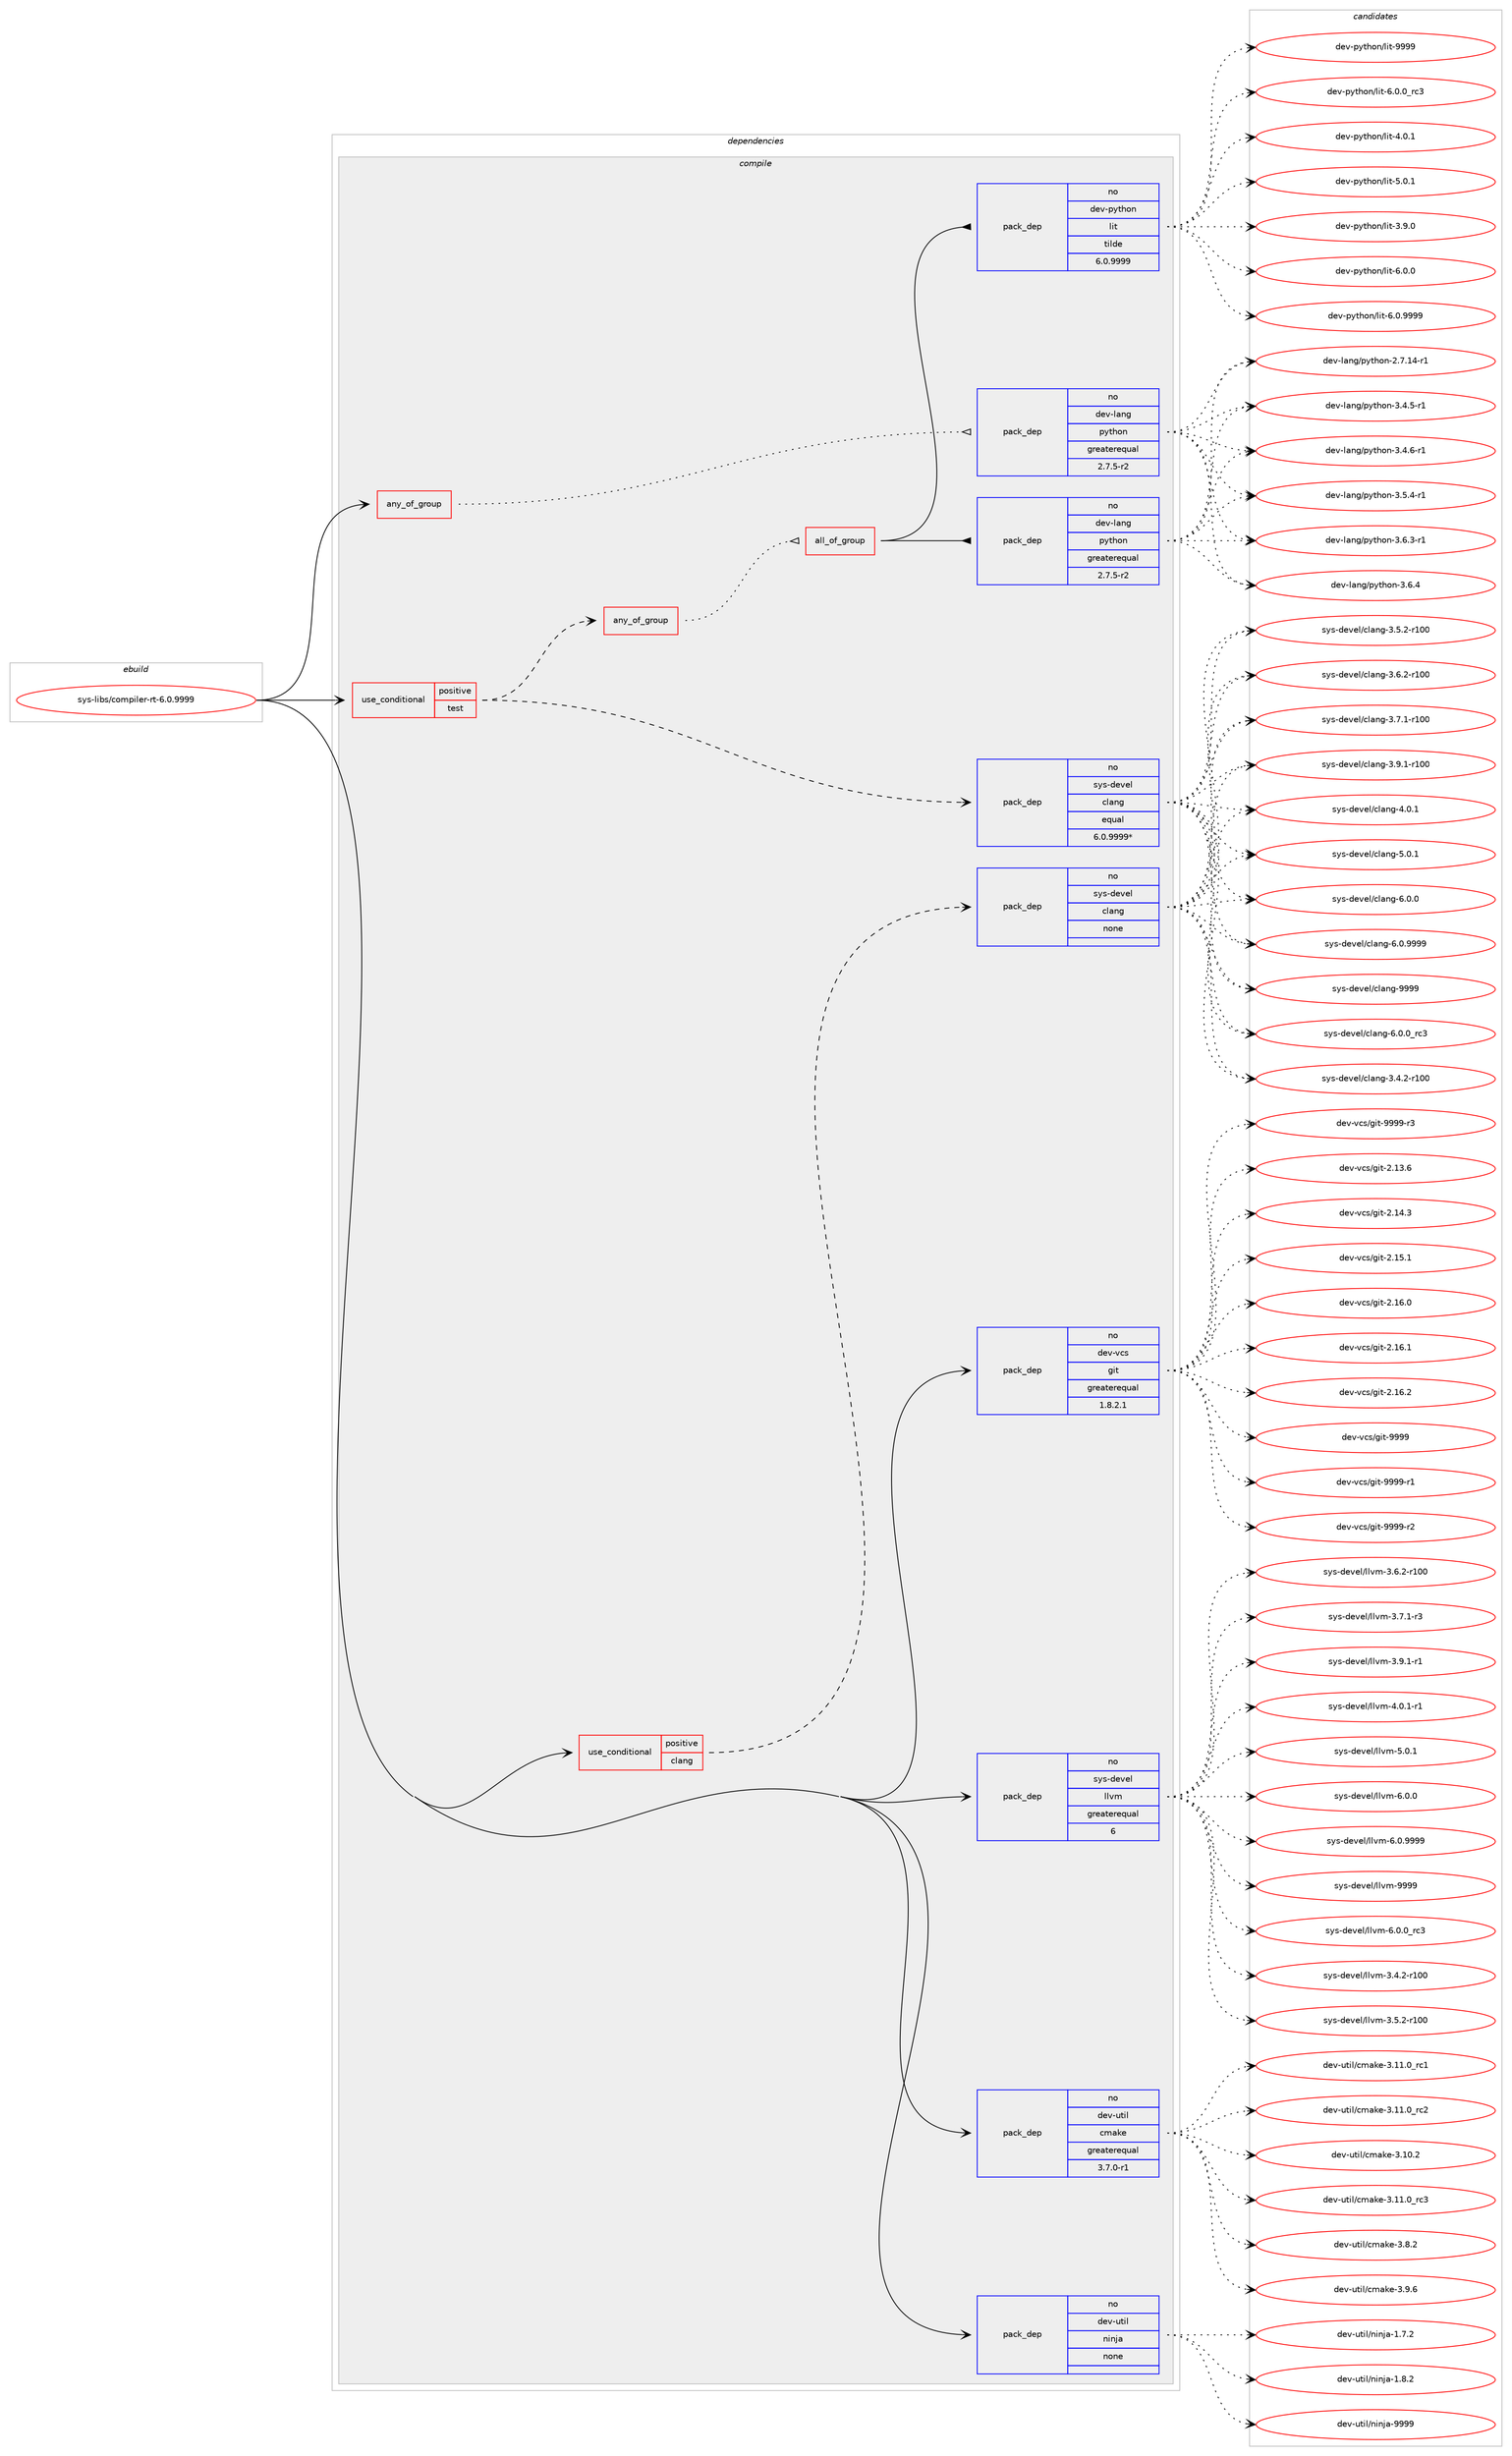 digraph prolog {

# *************
# Graph options
# *************

newrank=true;
concentrate=true;
compound=true;
graph [rankdir=LR,fontname=Helvetica,fontsize=10,ranksep=1.5];#, ranksep=2.5, nodesep=0.2];
edge  [arrowhead=vee];
node  [fontname=Helvetica,fontsize=10];

# **********
# The ebuild
# **********

subgraph cluster_leftcol {
color=gray;
rank=same;
label=<<i>ebuild</i>>;
id [label="sys-libs/compiler-rt-6.0.9999", color=red, width=4, href="../sys-libs/compiler-rt-6.0.9999.svg"];
}

# ****************
# The dependencies
# ****************

subgraph cluster_midcol {
color=gray;
label=<<i>dependencies</i>>;
subgraph cluster_compile {
fillcolor="#eeeeee";
style=filled;
label=<<i>compile</i>>;
subgraph any62 {
dependency7272 [label=<<TABLE BORDER="0" CELLBORDER="1" CELLSPACING="0" CELLPADDING="4"><TR><TD CELLPADDING="10">any_of_group</TD></TR></TABLE>>, shape=none, color=red];subgraph pack6402 {
dependency7273 [label=<<TABLE BORDER="0" CELLBORDER="1" CELLSPACING="0" CELLPADDING="4" WIDTH="220"><TR><TD ROWSPAN="6" CELLPADDING="30">pack_dep</TD></TR><TR><TD WIDTH="110">no</TD></TR><TR><TD>dev-lang</TD></TR><TR><TD>python</TD></TR><TR><TD>greaterequal</TD></TR><TR><TD>2.7.5-r2</TD></TR></TABLE>>, shape=none, color=blue];
}
dependency7272:e -> dependency7273:w [weight=20,style="dotted",arrowhead="oinv"];
}
id:e -> dependency7272:w [weight=20,style="solid",arrowhead="vee"];
subgraph cond807 {
dependency7274 [label=<<TABLE BORDER="0" CELLBORDER="1" CELLSPACING="0" CELLPADDING="4"><TR><TD ROWSPAN="3" CELLPADDING="10">use_conditional</TD></TR><TR><TD>positive</TD></TR><TR><TD>clang</TD></TR></TABLE>>, shape=none, color=red];
subgraph pack6403 {
dependency7275 [label=<<TABLE BORDER="0" CELLBORDER="1" CELLSPACING="0" CELLPADDING="4" WIDTH="220"><TR><TD ROWSPAN="6" CELLPADDING="30">pack_dep</TD></TR><TR><TD WIDTH="110">no</TD></TR><TR><TD>sys-devel</TD></TR><TR><TD>clang</TD></TR><TR><TD>none</TD></TR><TR><TD></TD></TR></TABLE>>, shape=none, color=blue];
}
dependency7274:e -> dependency7275:w [weight=20,style="dashed",arrowhead="vee"];
}
id:e -> dependency7274:w [weight=20,style="solid",arrowhead="vee"];
subgraph cond808 {
dependency7276 [label=<<TABLE BORDER="0" CELLBORDER="1" CELLSPACING="0" CELLPADDING="4"><TR><TD ROWSPAN="3" CELLPADDING="10">use_conditional</TD></TR><TR><TD>positive</TD></TR><TR><TD>test</TD></TR></TABLE>>, shape=none, color=red];
subgraph any63 {
dependency7277 [label=<<TABLE BORDER="0" CELLBORDER="1" CELLSPACING="0" CELLPADDING="4"><TR><TD CELLPADDING="10">any_of_group</TD></TR></TABLE>>, shape=none, color=red];subgraph all4 {
dependency7278 [label=<<TABLE BORDER="0" CELLBORDER="1" CELLSPACING="0" CELLPADDING="4"><TR><TD CELLPADDING="10">all_of_group</TD></TR></TABLE>>, shape=none, color=red];subgraph pack6404 {
dependency7279 [label=<<TABLE BORDER="0" CELLBORDER="1" CELLSPACING="0" CELLPADDING="4" WIDTH="220"><TR><TD ROWSPAN="6" CELLPADDING="30">pack_dep</TD></TR><TR><TD WIDTH="110">no</TD></TR><TR><TD>dev-lang</TD></TR><TR><TD>python</TD></TR><TR><TD>greaterequal</TD></TR><TR><TD>2.7.5-r2</TD></TR></TABLE>>, shape=none, color=blue];
}
dependency7278:e -> dependency7279:w [weight=20,style="solid",arrowhead="inv"];
subgraph pack6405 {
dependency7280 [label=<<TABLE BORDER="0" CELLBORDER="1" CELLSPACING="0" CELLPADDING="4" WIDTH="220"><TR><TD ROWSPAN="6" CELLPADDING="30">pack_dep</TD></TR><TR><TD WIDTH="110">no</TD></TR><TR><TD>dev-python</TD></TR><TR><TD>lit</TD></TR><TR><TD>tilde</TD></TR><TR><TD>6.0.9999</TD></TR></TABLE>>, shape=none, color=blue];
}
dependency7278:e -> dependency7280:w [weight=20,style="solid",arrowhead="inv"];
}
dependency7277:e -> dependency7278:w [weight=20,style="dotted",arrowhead="oinv"];
}
dependency7276:e -> dependency7277:w [weight=20,style="dashed",arrowhead="vee"];
subgraph pack6406 {
dependency7281 [label=<<TABLE BORDER="0" CELLBORDER="1" CELLSPACING="0" CELLPADDING="4" WIDTH="220"><TR><TD ROWSPAN="6" CELLPADDING="30">pack_dep</TD></TR><TR><TD WIDTH="110">no</TD></TR><TR><TD>sys-devel</TD></TR><TR><TD>clang</TD></TR><TR><TD>equal</TD></TR><TR><TD>6.0.9999*</TD></TR></TABLE>>, shape=none, color=blue];
}
dependency7276:e -> dependency7281:w [weight=20,style="dashed",arrowhead="vee"];
}
id:e -> dependency7276:w [weight=20,style="solid",arrowhead="vee"];
subgraph pack6407 {
dependency7282 [label=<<TABLE BORDER="0" CELLBORDER="1" CELLSPACING="0" CELLPADDING="4" WIDTH="220"><TR><TD ROWSPAN="6" CELLPADDING="30">pack_dep</TD></TR><TR><TD WIDTH="110">no</TD></TR><TR><TD>dev-util</TD></TR><TR><TD>cmake</TD></TR><TR><TD>greaterequal</TD></TR><TR><TD>3.7.0-r1</TD></TR></TABLE>>, shape=none, color=blue];
}
id:e -> dependency7282:w [weight=20,style="solid",arrowhead="vee"];
subgraph pack6408 {
dependency7283 [label=<<TABLE BORDER="0" CELLBORDER="1" CELLSPACING="0" CELLPADDING="4" WIDTH="220"><TR><TD ROWSPAN="6" CELLPADDING="30">pack_dep</TD></TR><TR><TD WIDTH="110">no</TD></TR><TR><TD>dev-util</TD></TR><TR><TD>ninja</TD></TR><TR><TD>none</TD></TR><TR><TD></TD></TR></TABLE>>, shape=none, color=blue];
}
id:e -> dependency7283:w [weight=20,style="solid",arrowhead="vee"];
subgraph pack6409 {
dependency7284 [label=<<TABLE BORDER="0" CELLBORDER="1" CELLSPACING="0" CELLPADDING="4" WIDTH="220"><TR><TD ROWSPAN="6" CELLPADDING="30">pack_dep</TD></TR><TR><TD WIDTH="110">no</TD></TR><TR><TD>dev-vcs</TD></TR><TR><TD>git</TD></TR><TR><TD>greaterequal</TD></TR><TR><TD>1.8.2.1</TD></TR></TABLE>>, shape=none, color=blue];
}
id:e -> dependency7284:w [weight=20,style="solid",arrowhead="vee"];
subgraph pack6410 {
dependency7285 [label=<<TABLE BORDER="0" CELLBORDER="1" CELLSPACING="0" CELLPADDING="4" WIDTH="220"><TR><TD ROWSPAN="6" CELLPADDING="30">pack_dep</TD></TR><TR><TD WIDTH="110">no</TD></TR><TR><TD>sys-devel</TD></TR><TR><TD>llvm</TD></TR><TR><TD>greaterequal</TD></TR><TR><TD>6</TD></TR></TABLE>>, shape=none, color=blue];
}
id:e -> dependency7285:w [weight=20,style="solid",arrowhead="vee"];
}
subgraph cluster_compileandrun {
fillcolor="#eeeeee";
style=filled;
label=<<i>compile and run</i>>;
}
subgraph cluster_run {
fillcolor="#eeeeee";
style=filled;
label=<<i>run</i>>;
}
}

# **************
# The candidates
# **************

subgraph cluster_choices {
rank=same;
color=gray;
label=<<i>candidates</i>>;

subgraph choice6402 {
color=black;
nodesep=1;
choice100101118451089711010347112121116104111110455046554649524511449 [label="dev-lang/python-2.7.14-r1", color=red, width=4,href="../dev-lang/python-2.7.14-r1.svg"];
choice1001011184510897110103471121211161041111104551465246534511449 [label="dev-lang/python-3.4.5-r1", color=red, width=4,href="../dev-lang/python-3.4.5-r1.svg"];
choice1001011184510897110103471121211161041111104551465246544511449 [label="dev-lang/python-3.4.6-r1", color=red, width=4,href="../dev-lang/python-3.4.6-r1.svg"];
choice1001011184510897110103471121211161041111104551465346524511449 [label="dev-lang/python-3.5.4-r1", color=red, width=4,href="../dev-lang/python-3.5.4-r1.svg"];
choice1001011184510897110103471121211161041111104551465446514511449 [label="dev-lang/python-3.6.3-r1", color=red, width=4,href="../dev-lang/python-3.6.3-r1.svg"];
choice100101118451089711010347112121116104111110455146544652 [label="dev-lang/python-3.6.4", color=red, width=4,href="../dev-lang/python-3.6.4.svg"];
dependency7273:e -> choice100101118451089711010347112121116104111110455046554649524511449:w [style=dotted,weight="100"];
dependency7273:e -> choice1001011184510897110103471121211161041111104551465246534511449:w [style=dotted,weight="100"];
dependency7273:e -> choice1001011184510897110103471121211161041111104551465246544511449:w [style=dotted,weight="100"];
dependency7273:e -> choice1001011184510897110103471121211161041111104551465346524511449:w [style=dotted,weight="100"];
dependency7273:e -> choice1001011184510897110103471121211161041111104551465446514511449:w [style=dotted,weight="100"];
dependency7273:e -> choice100101118451089711010347112121116104111110455146544652:w [style=dotted,weight="100"];
}
subgraph choice6403 {
color=black;
nodesep=1;
choice11512111545100101118101108479910897110103455446484648951149951 [label="sys-devel/clang-6.0.0_rc3", color=red, width=4,href="../sys-devel/clang-6.0.0_rc3.svg"];
choice1151211154510010111810110847991089711010345514652465045114494848 [label="sys-devel/clang-3.4.2-r100", color=red, width=4,href="../sys-devel/clang-3.4.2-r100.svg"];
choice1151211154510010111810110847991089711010345514653465045114494848 [label="sys-devel/clang-3.5.2-r100", color=red, width=4,href="../sys-devel/clang-3.5.2-r100.svg"];
choice1151211154510010111810110847991089711010345514654465045114494848 [label="sys-devel/clang-3.6.2-r100", color=red, width=4,href="../sys-devel/clang-3.6.2-r100.svg"];
choice1151211154510010111810110847991089711010345514655464945114494848 [label="sys-devel/clang-3.7.1-r100", color=red, width=4,href="../sys-devel/clang-3.7.1-r100.svg"];
choice1151211154510010111810110847991089711010345514657464945114494848 [label="sys-devel/clang-3.9.1-r100", color=red, width=4,href="../sys-devel/clang-3.9.1-r100.svg"];
choice11512111545100101118101108479910897110103455246484649 [label="sys-devel/clang-4.0.1", color=red, width=4,href="../sys-devel/clang-4.0.1.svg"];
choice11512111545100101118101108479910897110103455346484649 [label="sys-devel/clang-5.0.1", color=red, width=4,href="../sys-devel/clang-5.0.1.svg"];
choice11512111545100101118101108479910897110103455446484648 [label="sys-devel/clang-6.0.0", color=red, width=4,href="../sys-devel/clang-6.0.0.svg"];
choice11512111545100101118101108479910897110103455446484657575757 [label="sys-devel/clang-6.0.9999", color=red, width=4,href="../sys-devel/clang-6.0.9999.svg"];
choice115121115451001011181011084799108971101034557575757 [label="sys-devel/clang-9999", color=red, width=4,href="../sys-devel/clang-9999.svg"];
dependency7275:e -> choice11512111545100101118101108479910897110103455446484648951149951:w [style=dotted,weight="100"];
dependency7275:e -> choice1151211154510010111810110847991089711010345514652465045114494848:w [style=dotted,weight="100"];
dependency7275:e -> choice1151211154510010111810110847991089711010345514653465045114494848:w [style=dotted,weight="100"];
dependency7275:e -> choice1151211154510010111810110847991089711010345514654465045114494848:w [style=dotted,weight="100"];
dependency7275:e -> choice1151211154510010111810110847991089711010345514655464945114494848:w [style=dotted,weight="100"];
dependency7275:e -> choice1151211154510010111810110847991089711010345514657464945114494848:w [style=dotted,weight="100"];
dependency7275:e -> choice11512111545100101118101108479910897110103455246484649:w [style=dotted,weight="100"];
dependency7275:e -> choice11512111545100101118101108479910897110103455346484649:w [style=dotted,weight="100"];
dependency7275:e -> choice11512111545100101118101108479910897110103455446484648:w [style=dotted,weight="100"];
dependency7275:e -> choice11512111545100101118101108479910897110103455446484657575757:w [style=dotted,weight="100"];
dependency7275:e -> choice115121115451001011181011084799108971101034557575757:w [style=dotted,weight="100"];
}
subgraph choice6404 {
color=black;
nodesep=1;
choice100101118451089711010347112121116104111110455046554649524511449 [label="dev-lang/python-2.7.14-r1", color=red, width=4,href="../dev-lang/python-2.7.14-r1.svg"];
choice1001011184510897110103471121211161041111104551465246534511449 [label="dev-lang/python-3.4.5-r1", color=red, width=4,href="../dev-lang/python-3.4.5-r1.svg"];
choice1001011184510897110103471121211161041111104551465246544511449 [label="dev-lang/python-3.4.6-r1", color=red, width=4,href="../dev-lang/python-3.4.6-r1.svg"];
choice1001011184510897110103471121211161041111104551465346524511449 [label="dev-lang/python-3.5.4-r1", color=red, width=4,href="../dev-lang/python-3.5.4-r1.svg"];
choice1001011184510897110103471121211161041111104551465446514511449 [label="dev-lang/python-3.6.3-r1", color=red, width=4,href="../dev-lang/python-3.6.3-r1.svg"];
choice100101118451089711010347112121116104111110455146544652 [label="dev-lang/python-3.6.4", color=red, width=4,href="../dev-lang/python-3.6.4.svg"];
dependency7279:e -> choice100101118451089711010347112121116104111110455046554649524511449:w [style=dotted,weight="100"];
dependency7279:e -> choice1001011184510897110103471121211161041111104551465246534511449:w [style=dotted,weight="100"];
dependency7279:e -> choice1001011184510897110103471121211161041111104551465246544511449:w [style=dotted,weight="100"];
dependency7279:e -> choice1001011184510897110103471121211161041111104551465346524511449:w [style=dotted,weight="100"];
dependency7279:e -> choice1001011184510897110103471121211161041111104551465446514511449:w [style=dotted,weight="100"];
dependency7279:e -> choice100101118451089711010347112121116104111110455146544652:w [style=dotted,weight="100"];
}
subgraph choice6405 {
color=black;
nodesep=1;
choice1001011184511212111610411111047108105116455446484648951149951 [label="dev-python/lit-6.0.0_rc3", color=red, width=4,href="../dev-python/lit-6.0.0_rc3.svg"];
choice1001011184511212111610411111047108105116455146574648 [label="dev-python/lit-3.9.0", color=red, width=4,href="../dev-python/lit-3.9.0.svg"];
choice1001011184511212111610411111047108105116455246484649 [label="dev-python/lit-4.0.1", color=red, width=4,href="../dev-python/lit-4.0.1.svg"];
choice1001011184511212111610411111047108105116455346484649 [label="dev-python/lit-5.0.1", color=red, width=4,href="../dev-python/lit-5.0.1.svg"];
choice1001011184511212111610411111047108105116455446484648 [label="dev-python/lit-6.0.0", color=red, width=4,href="../dev-python/lit-6.0.0.svg"];
choice1001011184511212111610411111047108105116455446484657575757 [label="dev-python/lit-6.0.9999", color=red, width=4,href="../dev-python/lit-6.0.9999.svg"];
choice10010111845112121116104111110471081051164557575757 [label="dev-python/lit-9999", color=red, width=4,href="../dev-python/lit-9999.svg"];
dependency7280:e -> choice1001011184511212111610411111047108105116455446484648951149951:w [style=dotted,weight="100"];
dependency7280:e -> choice1001011184511212111610411111047108105116455146574648:w [style=dotted,weight="100"];
dependency7280:e -> choice1001011184511212111610411111047108105116455246484649:w [style=dotted,weight="100"];
dependency7280:e -> choice1001011184511212111610411111047108105116455346484649:w [style=dotted,weight="100"];
dependency7280:e -> choice1001011184511212111610411111047108105116455446484648:w [style=dotted,weight="100"];
dependency7280:e -> choice1001011184511212111610411111047108105116455446484657575757:w [style=dotted,weight="100"];
dependency7280:e -> choice10010111845112121116104111110471081051164557575757:w [style=dotted,weight="100"];
}
subgraph choice6406 {
color=black;
nodesep=1;
choice11512111545100101118101108479910897110103455446484648951149951 [label="sys-devel/clang-6.0.0_rc3", color=red, width=4,href="../sys-devel/clang-6.0.0_rc3.svg"];
choice1151211154510010111810110847991089711010345514652465045114494848 [label="sys-devel/clang-3.4.2-r100", color=red, width=4,href="../sys-devel/clang-3.4.2-r100.svg"];
choice1151211154510010111810110847991089711010345514653465045114494848 [label="sys-devel/clang-3.5.2-r100", color=red, width=4,href="../sys-devel/clang-3.5.2-r100.svg"];
choice1151211154510010111810110847991089711010345514654465045114494848 [label="sys-devel/clang-3.6.2-r100", color=red, width=4,href="../sys-devel/clang-3.6.2-r100.svg"];
choice1151211154510010111810110847991089711010345514655464945114494848 [label="sys-devel/clang-3.7.1-r100", color=red, width=4,href="../sys-devel/clang-3.7.1-r100.svg"];
choice1151211154510010111810110847991089711010345514657464945114494848 [label="sys-devel/clang-3.9.1-r100", color=red, width=4,href="../sys-devel/clang-3.9.1-r100.svg"];
choice11512111545100101118101108479910897110103455246484649 [label="sys-devel/clang-4.0.1", color=red, width=4,href="../sys-devel/clang-4.0.1.svg"];
choice11512111545100101118101108479910897110103455346484649 [label="sys-devel/clang-5.0.1", color=red, width=4,href="../sys-devel/clang-5.0.1.svg"];
choice11512111545100101118101108479910897110103455446484648 [label="sys-devel/clang-6.0.0", color=red, width=4,href="../sys-devel/clang-6.0.0.svg"];
choice11512111545100101118101108479910897110103455446484657575757 [label="sys-devel/clang-6.0.9999", color=red, width=4,href="../sys-devel/clang-6.0.9999.svg"];
choice115121115451001011181011084799108971101034557575757 [label="sys-devel/clang-9999", color=red, width=4,href="../sys-devel/clang-9999.svg"];
dependency7281:e -> choice11512111545100101118101108479910897110103455446484648951149951:w [style=dotted,weight="100"];
dependency7281:e -> choice1151211154510010111810110847991089711010345514652465045114494848:w [style=dotted,weight="100"];
dependency7281:e -> choice1151211154510010111810110847991089711010345514653465045114494848:w [style=dotted,weight="100"];
dependency7281:e -> choice1151211154510010111810110847991089711010345514654465045114494848:w [style=dotted,weight="100"];
dependency7281:e -> choice1151211154510010111810110847991089711010345514655464945114494848:w [style=dotted,weight="100"];
dependency7281:e -> choice1151211154510010111810110847991089711010345514657464945114494848:w [style=dotted,weight="100"];
dependency7281:e -> choice11512111545100101118101108479910897110103455246484649:w [style=dotted,weight="100"];
dependency7281:e -> choice11512111545100101118101108479910897110103455346484649:w [style=dotted,weight="100"];
dependency7281:e -> choice11512111545100101118101108479910897110103455446484648:w [style=dotted,weight="100"];
dependency7281:e -> choice11512111545100101118101108479910897110103455446484657575757:w [style=dotted,weight="100"];
dependency7281:e -> choice115121115451001011181011084799108971101034557575757:w [style=dotted,weight="100"];
}
subgraph choice6407 {
color=black;
nodesep=1;
choice1001011184511711610510847991099710710145514649494648951149949 [label="dev-util/cmake-3.11.0_rc1", color=red, width=4,href="../dev-util/cmake-3.11.0_rc1.svg"];
choice1001011184511711610510847991099710710145514649494648951149950 [label="dev-util/cmake-3.11.0_rc2", color=red, width=4,href="../dev-util/cmake-3.11.0_rc2.svg"];
choice1001011184511711610510847991099710710145514649484650 [label="dev-util/cmake-3.10.2", color=red, width=4,href="../dev-util/cmake-3.10.2.svg"];
choice1001011184511711610510847991099710710145514649494648951149951 [label="dev-util/cmake-3.11.0_rc3", color=red, width=4,href="../dev-util/cmake-3.11.0_rc3.svg"];
choice10010111845117116105108479910997107101455146564650 [label="dev-util/cmake-3.8.2", color=red, width=4,href="../dev-util/cmake-3.8.2.svg"];
choice10010111845117116105108479910997107101455146574654 [label="dev-util/cmake-3.9.6", color=red, width=4,href="../dev-util/cmake-3.9.6.svg"];
dependency7282:e -> choice1001011184511711610510847991099710710145514649494648951149949:w [style=dotted,weight="100"];
dependency7282:e -> choice1001011184511711610510847991099710710145514649494648951149950:w [style=dotted,weight="100"];
dependency7282:e -> choice1001011184511711610510847991099710710145514649484650:w [style=dotted,weight="100"];
dependency7282:e -> choice1001011184511711610510847991099710710145514649494648951149951:w [style=dotted,weight="100"];
dependency7282:e -> choice10010111845117116105108479910997107101455146564650:w [style=dotted,weight="100"];
dependency7282:e -> choice10010111845117116105108479910997107101455146574654:w [style=dotted,weight="100"];
}
subgraph choice6408 {
color=black;
nodesep=1;
choice100101118451171161051084711010511010697454946554650 [label="dev-util/ninja-1.7.2", color=red, width=4,href="../dev-util/ninja-1.7.2.svg"];
choice100101118451171161051084711010511010697454946564650 [label="dev-util/ninja-1.8.2", color=red, width=4,href="../dev-util/ninja-1.8.2.svg"];
choice1001011184511711610510847110105110106974557575757 [label="dev-util/ninja-9999", color=red, width=4,href="../dev-util/ninja-9999.svg"];
dependency7283:e -> choice100101118451171161051084711010511010697454946554650:w [style=dotted,weight="100"];
dependency7283:e -> choice100101118451171161051084711010511010697454946564650:w [style=dotted,weight="100"];
dependency7283:e -> choice1001011184511711610510847110105110106974557575757:w [style=dotted,weight="100"];
}
subgraph choice6409 {
color=black;
nodesep=1;
choice10010111845118991154710310511645504649514654 [label="dev-vcs/git-2.13.6", color=red, width=4,href="../dev-vcs/git-2.13.6.svg"];
choice10010111845118991154710310511645504649524651 [label="dev-vcs/git-2.14.3", color=red, width=4,href="../dev-vcs/git-2.14.3.svg"];
choice10010111845118991154710310511645504649534649 [label="dev-vcs/git-2.15.1", color=red, width=4,href="../dev-vcs/git-2.15.1.svg"];
choice10010111845118991154710310511645504649544648 [label="dev-vcs/git-2.16.0", color=red, width=4,href="../dev-vcs/git-2.16.0.svg"];
choice10010111845118991154710310511645504649544649 [label="dev-vcs/git-2.16.1", color=red, width=4,href="../dev-vcs/git-2.16.1.svg"];
choice10010111845118991154710310511645504649544650 [label="dev-vcs/git-2.16.2", color=red, width=4,href="../dev-vcs/git-2.16.2.svg"];
choice1001011184511899115471031051164557575757 [label="dev-vcs/git-9999", color=red, width=4,href="../dev-vcs/git-9999.svg"];
choice10010111845118991154710310511645575757574511449 [label="dev-vcs/git-9999-r1", color=red, width=4,href="../dev-vcs/git-9999-r1.svg"];
choice10010111845118991154710310511645575757574511450 [label="dev-vcs/git-9999-r2", color=red, width=4,href="../dev-vcs/git-9999-r2.svg"];
choice10010111845118991154710310511645575757574511451 [label="dev-vcs/git-9999-r3", color=red, width=4,href="../dev-vcs/git-9999-r3.svg"];
dependency7284:e -> choice10010111845118991154710310511645504649514654:w [style=dotted,weight="100"];
dependency7284:e -> choice10010111845118991154710310511645504649524651:w [style=dotted,weight="100"];
dependency7284:e -> choice10010111845118991154710310511645504649534649:w [style=dotted,weight="100"];
dependency7284:e -> choice10010111845118991154710310511645504649544648:w [style=dotted,weight="100"];
dependency7284:e -> choice10010111845118991154710310511645504649544649:w [style=dotted,weight="100"];
dependency7284:e -> choice10010111845118991154710310511645504649544650:w [style=dotted,weight="100"];
dependency7284:e -> choice1001011184511899115471031051164557575757:w [style=dotted,weight="100"];
dependency7284:e -> choice10010111845118991154710310511645575757574511449:w [style=dotted,weight="100"];
dependency7284:e -> choice10010111845118991154710310511645575757574511450:w [style=dotted,weight="100"];
dependency7284:e -> choice10010111845118991154710310511645575757574511451:w [style=dotted,weight="100"];
}
subgraph choice6410 {
color=black;
nodesep=1;
choice1151211154510010111810110847108108118109455446484648951149951 [label="sys-devel/llvm-6.0.0_rc3", color=red, width=4,href="../sys-devel/llvm-6.0.0_rc3.svg"];
choice115121115451001011181011084710810811810945514652465045114494848 [label="sys-devel/llvm-3.4.2-r100", color=red, width=4,href="../sys-devel/llvm-3.4.2-r100.svg"];
choice115121115451001011181011084710810811810945514653465045114494848 [label="sys-devel/llvm-3.5.2-r100", color=red, width=4,href="../sys-devel/llvm-3.5.2-r100.svg"];
choice115121115451001011181011084710810811810945514654465045114494848 [label="sys-devel/llvm-3.6.2-r100", color=red, width=4,href="../sys-devel/llvm-3.6.2-r100.svg"];
choice11512111545100101118101108471081081181094551465546494511451 [label="sys-devel/llvm-3.7.1-r3", color=red, width=4,href="../sys-devel/llvm-3.7.1-r3.svg"];
choice11512111545100101118101108471081081181094551465746494511449 [label="sys-devel/llvm-3.9.1-r1", color=red, width=4,href="../sys-devel/llvm-3.9.1-r1.svg"];
choice11512111545100101118101108471081081181094552464846494511449 [label="sys-devel/llvm-4.0.1-r1", color=red, width=4,href="../sys-devel/llvm-4.0.1-r1.svg"];
choice1151211154510010111810110847108108118109455346484649 [label="sys-devel/llvm-5.0.1", color=red, width=4,href="../sys-devel/llvm-5.0.1.svg"];
choice1151211154510010111810110847108108118109455446484648 [label="sys-devel/llvm-6.0.0", color=red, width=4,href="../sys-devel/llvm-6.0.0.svg"];
choice1151211154510010111810110847108108118109455446484657575757 [label="sys-devel/llvm-6.0.9999", color=red, width=4,href="../sys-devel/llvm-6.0.9999.svg"];
choice11512111545100101118101108471081081181094557575757 [label="sys-devel/llvm-9999", color=red, width=4,href="../sys-devel/llvm-9999.svg"];
dependency7285:e -> choice1151211154510010111810110847108108118109455446484648951149951:w [style=dotted,weight="100"];
dependency7285:e -> choice115121115451001011181011084710810811810945514652465045114494848:w [style=dotted,weight="100"];
dependency7285:e -> choice115121115451001011181011084710810811810945514653465045114494848:w [style=dotted,weight="100"];
dependency7285:e -> choice115121115451001011181011084710810811810945514654465045114494848:w [style=dotted,weight="100"];
dependency7285:e -> choice11512111545100101118101108471081081181094551465546494511451:w [style=dotted,weight="100"];
dependency7285:e -> choice11512111545100101118101108471081081181094551465746494511449:w [style=dotted,weight="100"];
dependency7285:e -> choice11512111545100101118101108471081081181094552464846494511449:w [style=dotted,weight="100"];
dependency7285:e -> choice1151211154510010111810110847108108118109455346484649:w [style=dotted,weight="100"];
dependency7285:e -> choice1151211154510010111810110847108108118109455446484648:w [style=dotted,weight="100"];
dependency7285:e -> choice1151211154510010111810110847108108118109455446484657575757:w [style=dotted,weight="100"];
dependency7285:e -> choice11512111545100101118101108471081081181094557575757:w [style=dotted,weight="100"];
}
}

}
